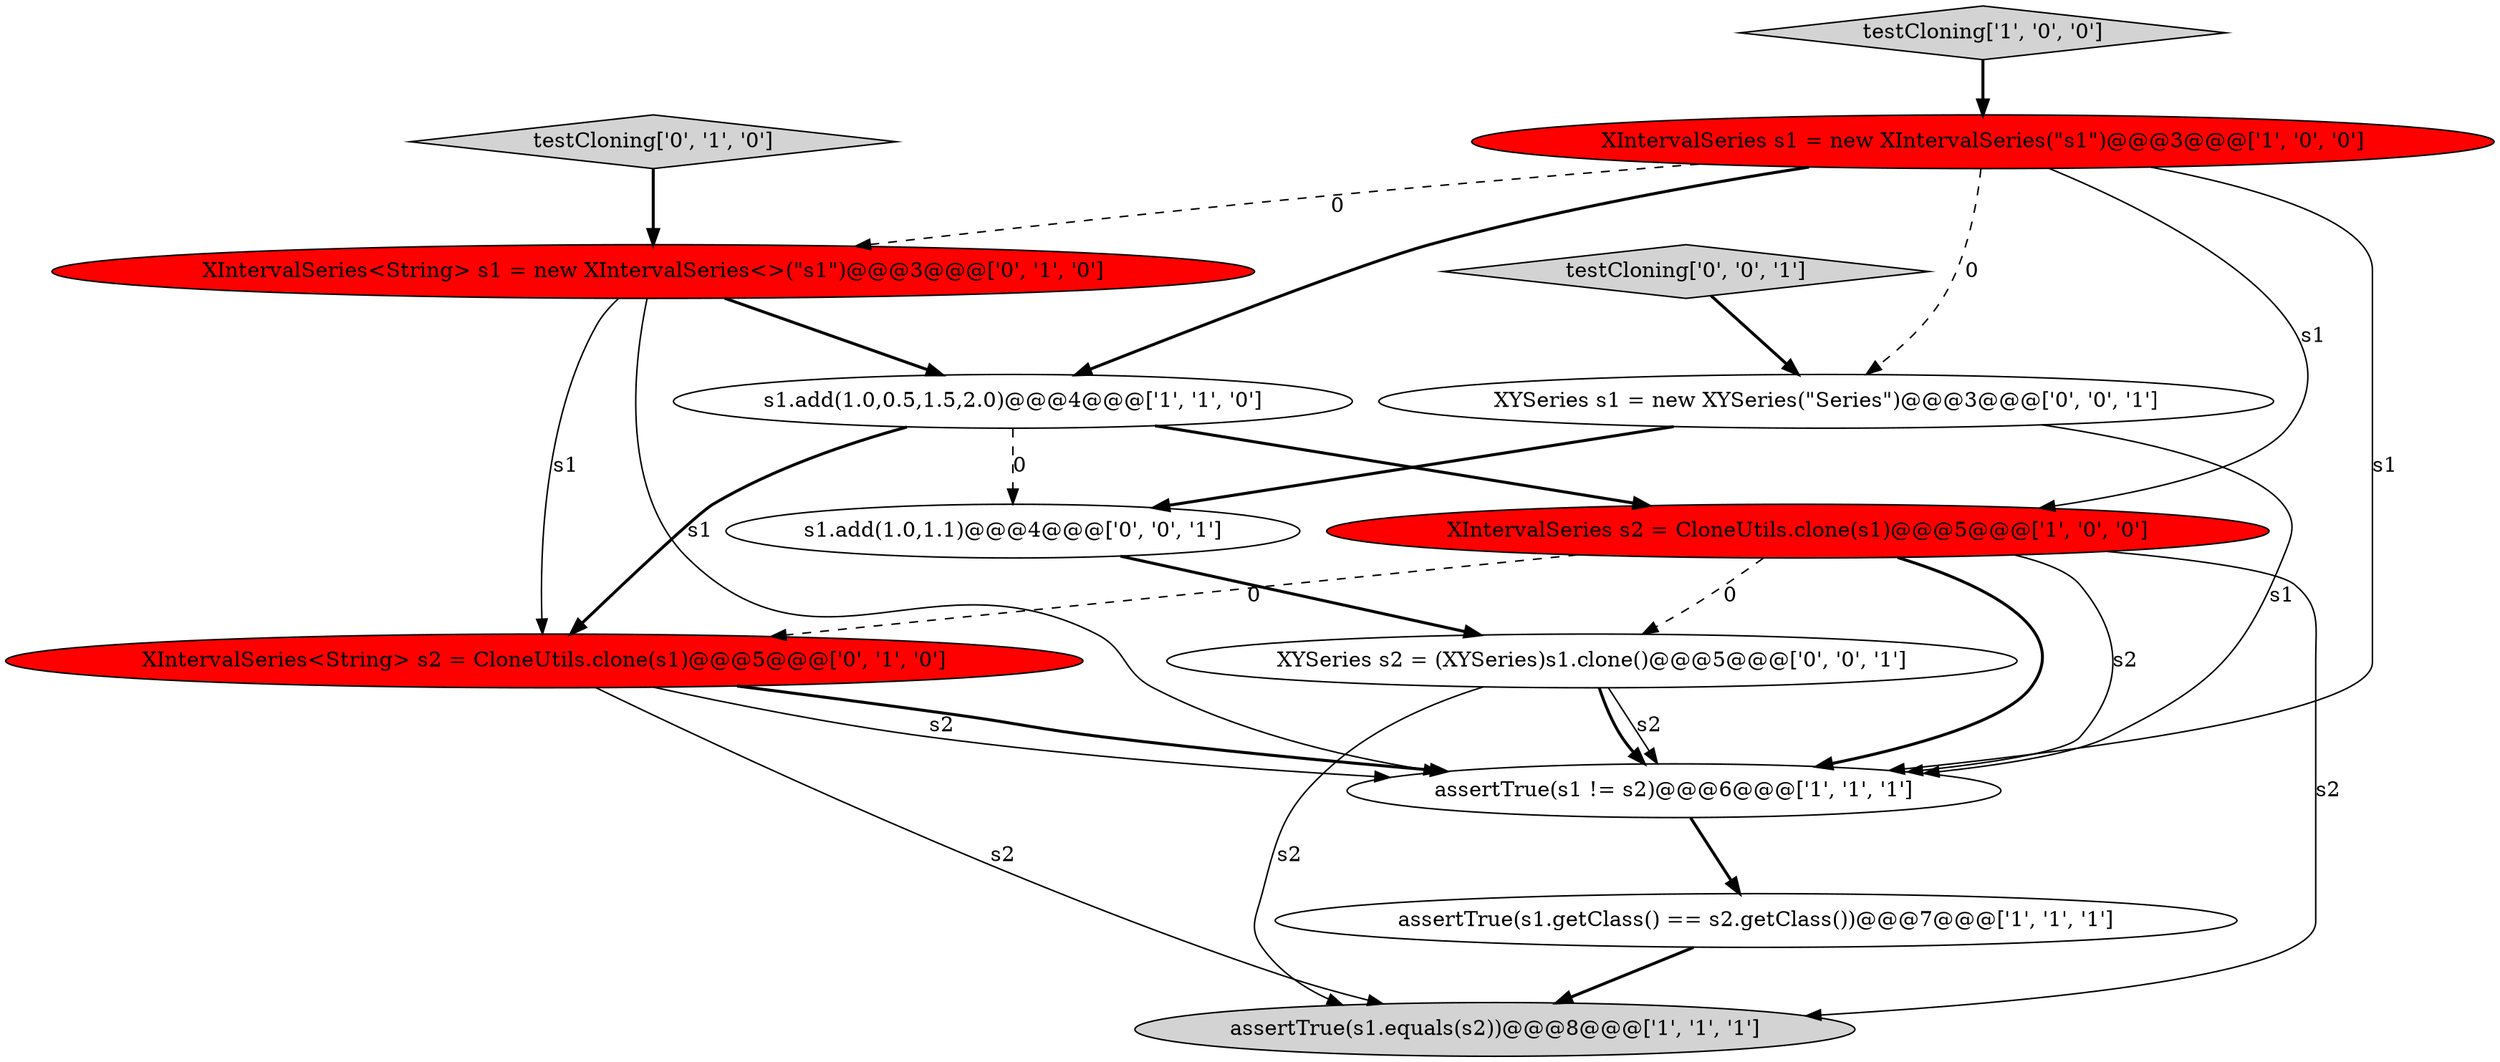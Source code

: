 digraph {
3 [style = filled, label = "assertTrue(s1 != s2)@@@6@@@['1', '1', '1']", fillcolor = white, shape = ellipse image = "AAA0AAABBB1BBB"];
5 [style = filled, label = "assertTrue(s1.getClass() == s2.getClass())@@@7@@@['1', '1', '1']", fillcolor = white, shape = ellipse image = "AAA0AAABBB1BBB"];
12 [style = filled, label = "testCloning['0', '0', '1']", fillcolor = lightgray, shape = diamond image = "AAA0AAABBB3BBB"];
11 [style = filled, label = "XYSeries s2 = (XYSeries)s1.clone()@@@5@@@['0', '0', '1']", fillcolor = white, shape = ellipse image = "AAA0AAABBB3BBB"];
7 [style = filled, label = "XIntervalSeries<String> s2 = CloneUtils.clone(s1)@@@5@@@['0', '1', '0']", fillcolor = red, shape = ellipse image = "AAA1AAABBB2BBB"];
0 [style = filled, label = "s1.add(1.0,0.5,1.5,2.0)@@@4@@@['1', '1', '0']", fillcolor = white, shape = ellipse image = "AAA0AAABBB1BBB"];
4 [style = filled, label = "XIntervalSeries s1 = new XIntervalSeries(\"s1\")@@@3@@@['1', '0', '0']", fillcolor = red, shape = ellipse image = "AAA1AAABBB1BBB"];
8 [style = filled, label = "testCloning['0', '1', '0']", fillcolor = lightgray, shape = diamond image = "AAA0AAABBB2BBB"];
2 [style = filled, label = "testCloning['1', '0', '0']", fillcolor = lightgray, shape = diamond image = "AAA0AAABBB1BBB"];
9 [style = filled, label = "XIntervalSeries<String> s1 = new XIntervalSeries<>(\"s1\")@@@3@@@['0', '1', '0']", fillcolor = red, shape = ellipse image = "AAA1AAABBB2BBB"];
10 [style = filled, label = "XYSeries s1 = new XYSeries(\"Series\")@@@3@@@['0', '0', '1']", fillcolor = white, shape = ellipse image = "AAA0AAABBB3BBB"];
1 [style = filled, label = "XIntervalSeries s2 = CloneUtils.clone(s1)@@@5@@@['1', '0', '0']", fillcolor = red, shape = ellipse image = "AAA1AAABBB1BBB"];
6 [style = filled, label = "assertTrue(s1.equals(s2))@@@8@@@['1', '1', '1']", fillcolor = lightgray, shape = ellipse image = "AAA0AAABBB1BBB"];
13 [style = filled, label = "s1.add(1.0,1.1)@@@4@@@['0', '0', '1']", fillcolor = white, shape = ellipse image = "AAA0AAABBB3BBB"];
1->3 [style = solid, label="s2"];
9->0 [style = bold, label=""];
9->7 [style = solid, label="s1"];
7->6 [style = solid, label="s2"];
1->3 [style = bold, label=""];
9->3 [style = solid, label="s1"];
7->3 [style = solid, label="s2"];
2->4 [style = bold, label=""];
13->11 [style = bold, label=""];
7->3 [style = bold, label=""];
4->0 [style = bold, label=""];
0->7 [style = bold, label=""];
4->3 [style = solid, label="s1"];
4->9 [style = dashed, label="0"];
3->5 [style = bold, label=""];
12->10 [style = bold, label=""];
1->6 [style = solid, label="s2"];
5->6 [style = bold, label=""];
10->13 [style = bold, label=""];
11->3 [style = solid, label="s2"];
11->3 [style = bold, label=""];
1->11 [style = dashed, label="0"];
0->1 [style = bold, label=""];
0->13 [style = dashed, label="0"];
8->9 [style = bold, label=""];
11->6 [style = solid, label="s2"];
4->1 [style = solid, label="s1"];
10->3 [style = solid, label="s1"];
1->7 [style = dashed, label="0"];
4->10 [style = dashed, label="0"];
}
